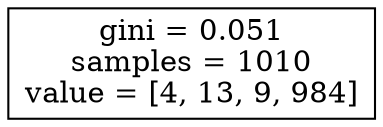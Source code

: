 digraph Tree {
node [shape=box] ;
0 [label="gini = 0.051\nsamples = 1010\nvalue = [4, 13, 9, 984]"] ;
}